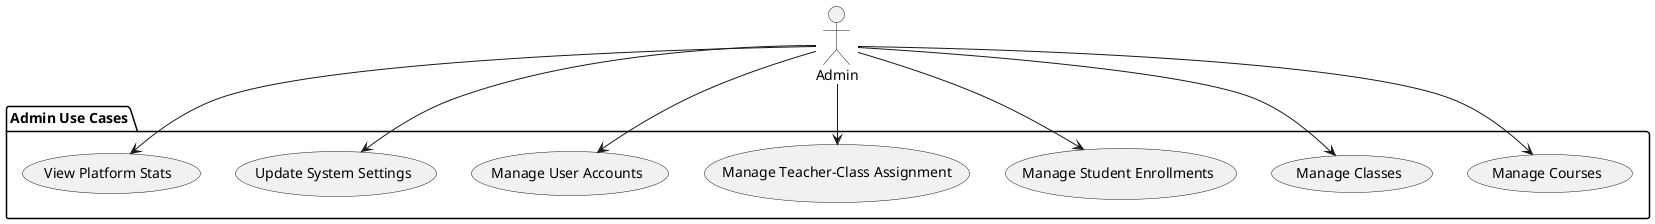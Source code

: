 @startuml AdminUseCaseDiagram

' Define actor
actor Admin

' Group use cases in a box
package "Admin Use Cases" {
  usecase "Manage Courses" as UC12
  usecase "Manage Classes" as UC13
  usecase "Manage Student Enrollments" as UC14
  usecase "Manage Teacher-Class Assignment" as UC15
  usecase "Manage User Accounts" as UC16
  usecase "Update System Settings" as UC17
  usecase "View Platform Stats" as UC18
}

' Relationships for Admin
Admin --> UC12
Admin --> UC13
Admin --> UC14
Admin --> UC15
Admin --> UC16
Admin --> UC17
Admin --> UC18

@enduml